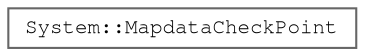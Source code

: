 digraph "Graphical Class Hierarchy"
{
 // LATEX_PDF_SIZE
  bgcolor="transparent";
  edge [fontname=FreeMono,fontsize=10,labelfontname=FreeMono,labelfontsize=10];
  node [fontname=FreeMono,fontsize=10,shape=box,height=0.2,width=0.4];
  rankdir="LR";
  Node0 [label="System::MapdataCheckPoint",height=0.2,width=0.4,color="grey40", fillcolor="white", style="filled",URL="$class_system_1_1_mapdata_check_point.html",tooltip=" "];
}
